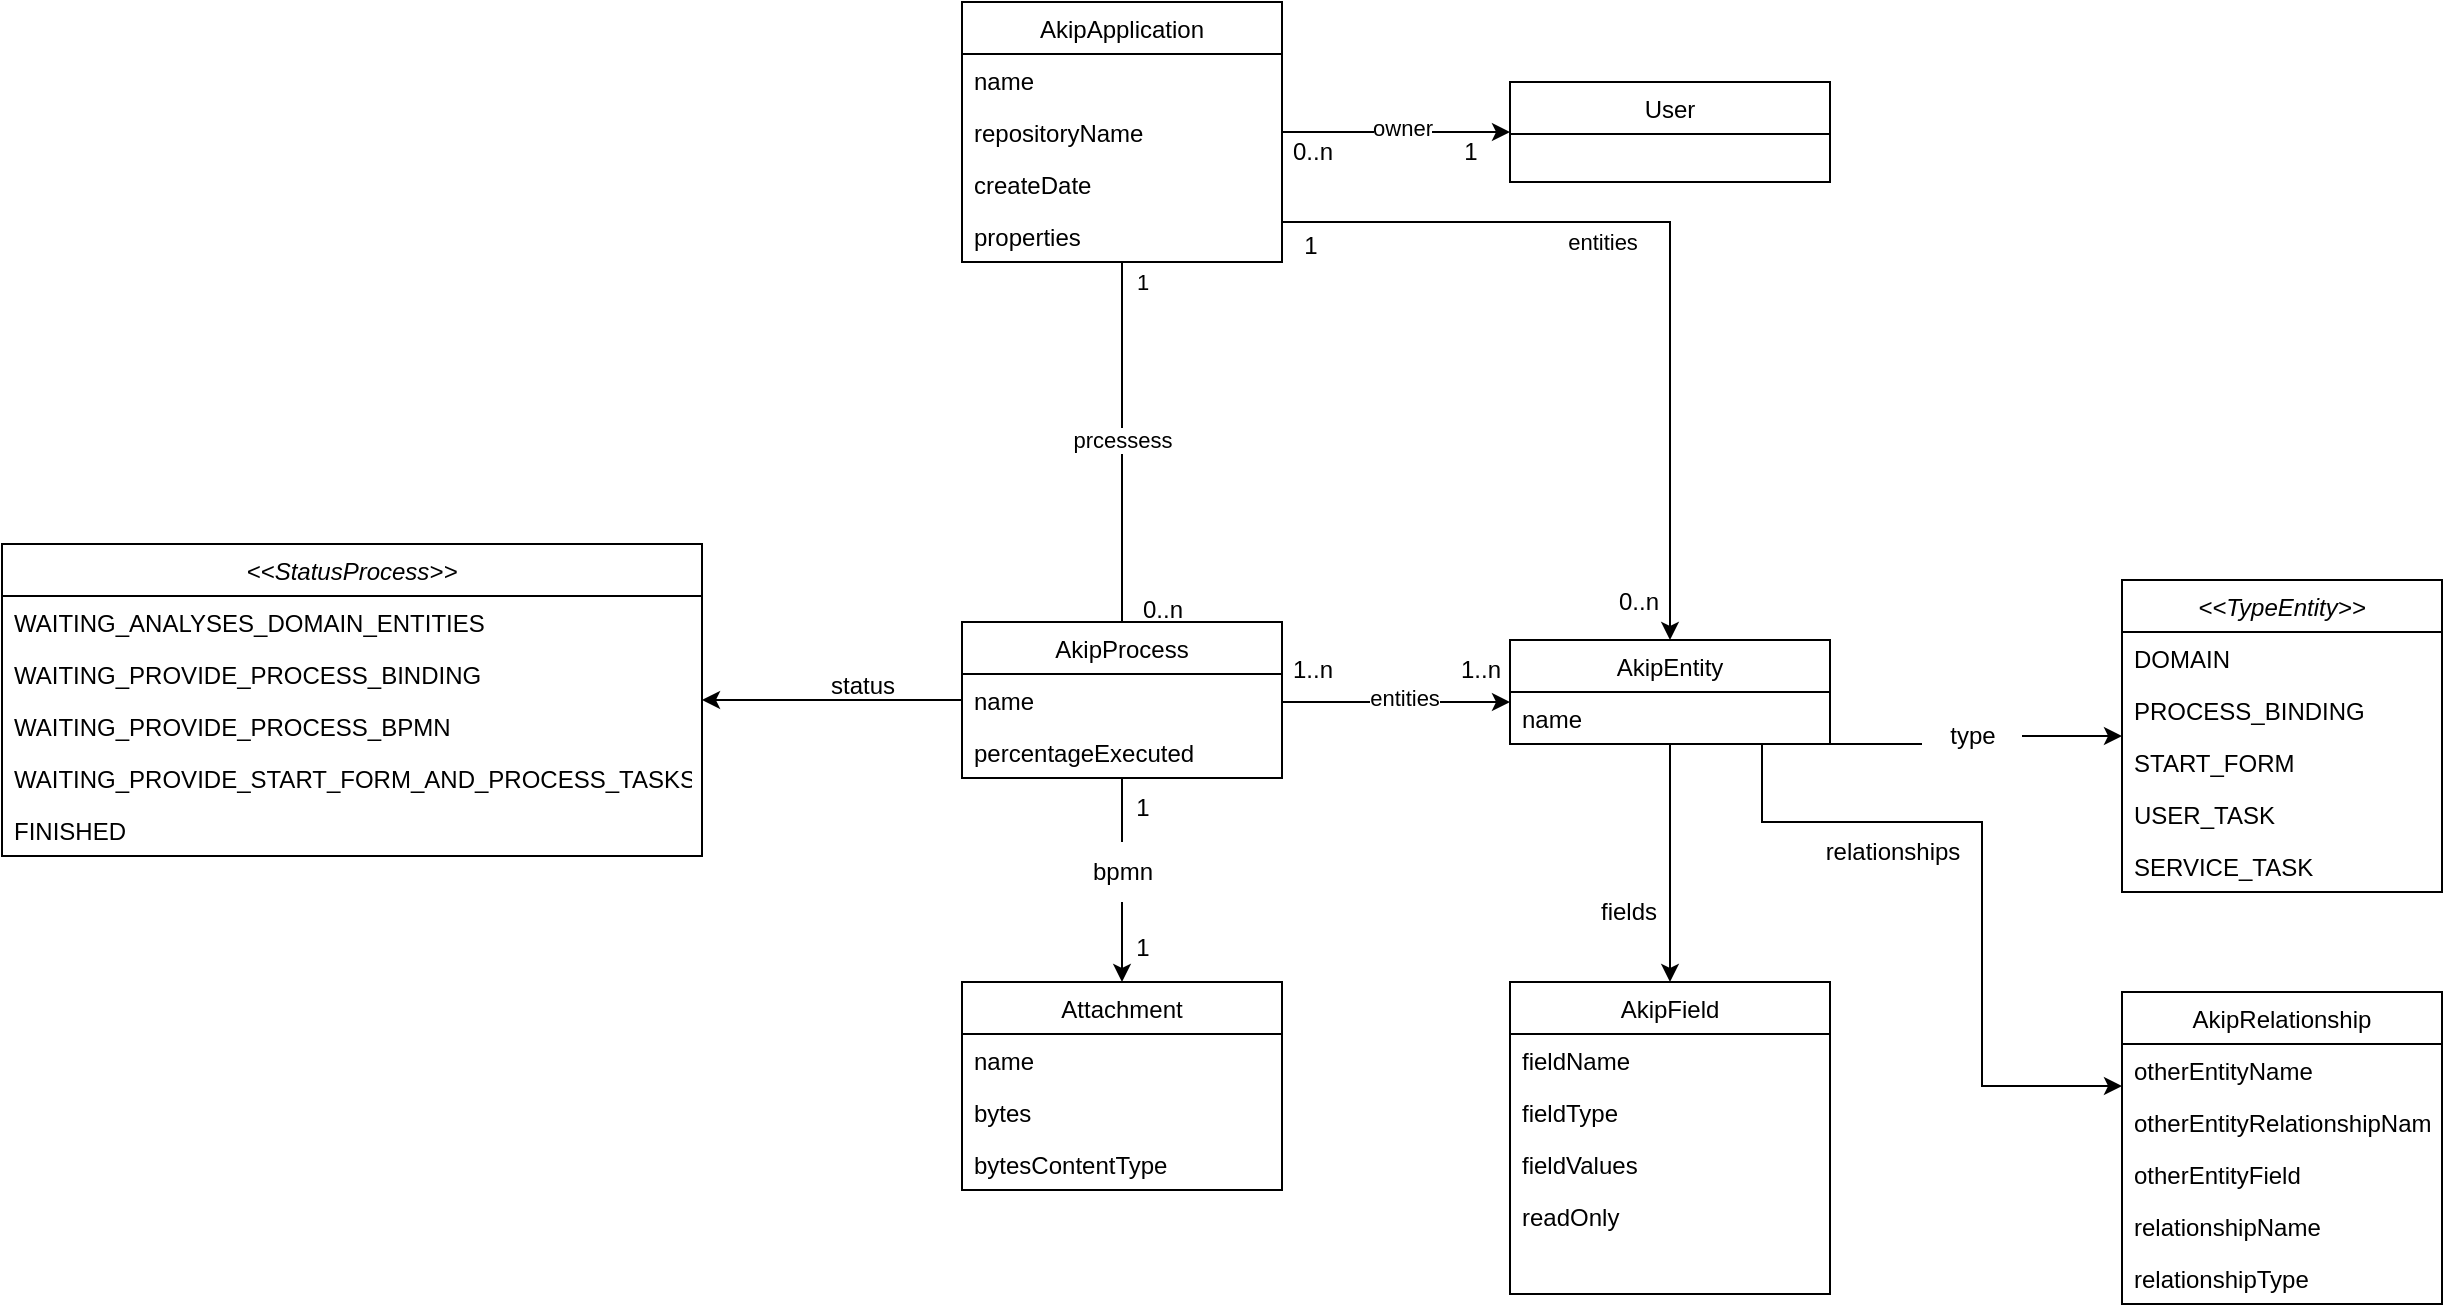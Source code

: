 <mxfile version="20.3.7" type="device"><diagram id="C5RBs43oDa-KdzZeNtuy" name="Page-1"><mxGraphModel dx="2489" dy="805" grid="1" gridSize="10" guides="1" tooltips="1" connect="1" arrows="1" fold="1" page="1" pageScale="1" pageWidth="827" pageHeight="1169" math="0" shadow="0"><root><mxCell id="WIyWlLk6GJQsqaUBKTNV-0"/><mxCell id="WIyWlLk6GJQsqaUBKTNV-1" parent="WIyWlLk6GJQsqaUBKTNV-0"/><mxCell id="IVdEDBpkRiV3nZfDsTGB-0" style="edgeStyle=orthogonalEdgeStyle;rounded=0;orthogonalLoop=1;jettySize=auto;html=1;" parent="WIyWlLk6GJQsqaUBKTNV-1" source="zkfFHV4jXpPFQw0GAbJ--0" target="zkfFHV4jXpPFQw0GAbJ--13" edge="1"><mxGeometry relative="1" as="geometry"/></mxCell><mxCell id="IVdEDBpkRiV3nZfDsTGB-1" value="owner" style="edgeLabel;html=1;align=center;verticalAlign=middle;resizable=0;points=[];" parent="IVdEDBpkRiV3nZfDsTGB-0" connectable="0" vertex="1"><mxGeometry x="0.273" relative="1" as="geometry"><mxPoint x="-13" y="-2" as="offset"/></mxGeometry></mxCell><mxCell id="IVdEDBpkRiV3nZfDsTGB-13" style="edgeStyle=orthogonalEdgeStyle;rounded=0;orthogonalLoop=1;jettySize=auto;html=1;endArrow=none;endFill=0;" parent="WIyWlLk6GJQsqaUBKTNV-1" source="zkfFHV4jXpPFQw0GAbJ--0" target="zkfFHV4jXpPFQw0GAbJ--6" edge="1"><mxGeometry relative="1" as="geometry"><mxPoint x="230" y="254" as="sourcePoint"/><mxPoint x="230" y="413" as="targetPoint"/><Array as="points"><mxPoint x="220" y="340"/><mxPoint x="220" y="340"/></Array></mxGeometry></mxCell><mxCell id="IVdEDBpkRiV3nZfDsTGB-14" value="prcessess" style="edgeLabel;html=1;align=center;verticalAlign=middle;resizable=0;points=[];" parent="IVdEDBpkRiV3nZfDsTGB-13" connectable="0" vertex="1"><mxGeometry x="0.245" y="2" relative="1" as="geometry"><mxPoint x="-2" y="-23" as="offset"/></mxGeometry></mxCell><mxCell id="IVdEDBpkRiV3nZfDsTGB-28" value="1" style="edgeLabel;html=1;align=center;verticalAlign=middle;resizable=0;points=[];" parent="IVdEDBpkRiV3nZfDsTGB-13" connectable="0" vertex="1"><mxGeometry x="-0.62" y="2" relative="1" as="geometry"><mxPoint x="8" y="-24" as="offset"/></mxGeometry></mxCell><mxCell id="uUynUKK8bMvL2KG879Hx-0" style="edgeStyle=orthogonalEdgeStyle;rounded=0;orthogonalLoop=1;jettySize=auto;html=1;" parent="WIyWlLk6GJQsqaUBKTNV-1" source="zkfFHV4jXpPFQw0GAbJ--0" target="IVdEDBpkRiV3nZfDsTGB-4" edge="1"><mxGeometry relative="1" as="geometry"><Array as="points"><mxPoint x="494" y="200"/></Array></mxGeometry></mxCell><mxCell id="zkfFHV4jXpPFQw0GAbJ--0" value="AkipApplication" style="swimlane;fontStyle=0;align=center;verticalAlign=top;childLayout=stackLayout;horizontal=1;startSize=26;horizontalStack=0;resizeParent=1;resizeLast=0;collapsible=1;marginBottom=0;rounded=0;shadow=0;strokeWidth=1;" parent="WIyWlLk6GJQsqaUBKTNV-1" vertex="1"><mxGeometry x="140" y="90" width="160" height="130" as="geometry"><mxRectangle x="230" y="140" width="160" height="26" as="alternateBounds"/></mxGeometry></mxCell><mxCell id="zkfFHV4jXpPFQw0GAbJ--1" value="name" style="text;align=left;verticalAlign=top;spacingLeft=4;spacingRight=4;overflow=hidden;rotatable=0;points=[[0,0.5],[1,0.5]];portConstraint=eastwest;" parent="zkfFHV4jXpPFQw0GAbJ--0" vertex="1"><mxGeometry y="26" width="160" height="26" as="geometry"/></mxCell><mxCell id="zkfFHV4jXpPFQw0GAbJ--2" value="repositoryName" style="text;align=left;verticalAlign=top;spacingLeft=4;spacingRight=4;overflow=hidden;rotatable=0;points=[[0,0.5],[1,0.5]];portConstraint=eastwest;rounded=0;shadow=0;html=0;" parent="zkfFHV4jXpPFQw0GAbJ--0" vertex="1"><mxGeometry y="52" width="160" height="26" as="geometry"/></mxCell><mxCell id="mcBj0GrOKnKT2NTujb-7-0" value="createDate" style="text;align=left;verticalAlign=top;spacingLeft=4;spacingRight=4;overflow=hidden;rotatable=0;points=[[0,0.5],[1,0.5]];portConstraint=eastwest;rounded=0;shadow=0;html=0;" parent="zkfFHV4jXpPFQw0GAbJ--0" vertex="1"><mxGeometry y="78" width="160" height="26" as="geometry"/></mxCell><mxCell id="rdSp3MzELDum0l5a-hE9-0" value="properties" style="text;align=left;verticalAlign=top;spacingLeft=4;spacingRight=4;overflow=hidden;rotatable=0;points=[[0,0.5],[1,0.5]];portConstraint=eastwest;rounded=0;shadow=0;html=0;" parent="zkfFHV4jXpPFQw0GAbJ--0" vertex="1"><mxGeometry y="104" width="160" height="26" as="geometry"/></mxCell><mxCell id="IVdEDBpkRiV3nZfDsTGB-12" style="edgeStyle=orthogonalEdgeStyle;rounded=0;orthogonalLoop=1;jettySize=auto;html=1;" parent="WIyWlLk6GJQsqaUBKTNV-1" source="zkfFHV4jXpPFQw0GAbJ--6" target="IVdEDBpkRiV3nZfDsTGB-4" edge="1"><mxGeometry relative="1" as="geometry"><Array as="points"><mxPoint x="330" y="440"/><mxPoint x="330" y="440"/></Array></mxGeometry></mxCell><mxCell id="IVdEDBpkRiV3nZfDsTGB-15" value="entities" style="edgeLabel;html=1;align=center;verticalAlign=middle;resizable=0;points=[];" parent="IVdEDBpkRiV3nZfDsTGB-12" connectable="0" vertex="1"><mxGeometry x="0.236" y="-2" relative="1" as="geometry"><mxPoint x="-10" y="-4" as="offset"/></mxGeometry></mxCell><mxCell id="IVdEDBpkRiV3nZfDsTGB-21" style="edgeStyle=orthogonalEdgeStyle;rounded=0;orthogonalLoop=1;jettySize=auto;html=1;startArrow=none;" parent="WIyWlLk6GJQsqaUBKTNV-1" source="IVdEDBpkRiV3nZfDsTGB-22" target="IVdEDBpkRiV3nZfDsTGB-20" edge="1"><mxGeometry relative="1" as="geometry"/></mxCell><mxCell id="te-1GJ1RouCBQj6qVGQK-11" style="edgeStyle=orthogonalEdgeStyle;rounded=0;orthogonalLoop=1;jettySize=auto;html=1;" parent="WIyWlLk6GJQsqaUBKTNV-1" source="zkfFHV4jXpPFQw0GAbJ--6" target="te-1GJ1RouCBQj6qVGQK-2" edge="1"><mxGeometry relative="1" as="geometry"/></mxCell><mxCell id="zkfFHV4jXpPFQw0GAbJ--6" value="AkipProcess" style="swimlane;fontStyle=0;align=center;verticalAlign=top;childLayout=stackLayout;horizontal=1;startSize=26;horizontalStack=0;resizeParent=1;resizeLast=0;collapsible=1;marginBottom=0;rounded=0;shadow=0;strokeWidth=1;" parent="WIyWlLk6GJQsqaUBKTNV-1" vertex="1"><mxGeometry x="140" y="400" width="160" height="78" as="geometry"><mxRectangle x="130" y="380" width="160" height="26" as="alternateBounds"/></mxGeometry></mxCell><mxCell id="zkfFHV4jXpPFQw0GAbJ--8" value="name" style="text;align=left;verticalAlign=top;spacingLeft=4;spacingRight=4;overflow=hidden;rotatable=0;points=[[0,0.5],[1,0.5]];portConstraint=eastwest;rounded=0;shadow=0;html=0;" parent="zkfFHV4jXpPFQw0GAbJ--6" vertex="1"><mxGeometry y="26" width="160" height="26" as="geometry"/></mxCell><mxCell id="te-1GJ1RouCBQj6qVGQK-15" value="percentageExecuted" style="text;align=left;verticalAlign=top;spacingLeft=4;spacingRight=4;overflow=hidden;rotatable=0;points=[[0,0.5],[1,0.5]];portConstraint=eastwest;rounded=0;shadow=0;html=0;" parent="zkfFHV4jXpPFQw0GAbJ--6" vertex="1"><mxGeometry y="52" width="160" height="26" as="geometry"/></mxCell><mxCell id="zkfFHV4jXpPFQw0GAbJ--13" value="User" style="swimlane;fontStyle=0;align=center;verticalAlign=top;childLayout=stackLayout;horizontal=1;startSize=26;horizontalStack=0;resizeParent=1;resizeLast=0;collapsible=1;marginBottom=0;rounded=0;shadow=0;strokeWidth=1;" parent="WIyWlLk6GJQsqaUBKTNV-1" vertex="1"><mxGeometry x="414" y="130" width="160" height="50" as="geometry"><mxRectangle x="340" y="380" width="170" height="26" as="alternateBounds"/></mxGeometry></mxCell><mxCell id="IVdEDBpkRiV3nZfDsTGB-10" style="edgeStyle=orthogonalEdgeStyle;rounded=0;orthogonalLoop=1;jettySize=auto;html=1;startArrow=none;" parent="WIyWlLk6GJQsqaUBKTNV-1" source="IVdEDBpkRiV3nZfDsTGB-17" target="IVdEDBpkRiV3nZfDsTGB-6" edge="1"><mxGeometry relative="1" as="geometry"><Array as="points"><mxPoint x="680" y="457"/><mxPoint x="680" y="457"/></Array></mxGeometry></mxCell><mxCell id="3iqtMKfMsZFugL1PBNO5-4" style="edgeStyle=orthogonalEdgeStyle;rounded=0;orthogonalLoop=1;jettySize=auto;html=1;" parent="WIyWlLk6GJQsqaUBKTNV-1" source="IVdEDBpkRiV3nZfDsTGB-4" target="3iqtMKfMsZFugL1PBNO5-0" edge="1"><mxGeometry relative="1" as="geometry"/></mxCell><mxCell id="IVdEDBpkRiV3nZfDsTGB-4" value="AkipEntity" style="swimlane;fontStyle=0;align=center;verticalAlign=top;childLayout=stackLayout;horizontal=1;startSize=26;horizontalStack=0;resizeParent=1;resizeLast=0;collapsible=1;marginBottom=0;rounded=0;shadow=0;strokeWidth=1;" parent="WIyWlLk6GJQsqaUBKTNV-1" vertex="1"><mxGeometry x="414" y="409" width="160" height="52" as="geometry"><mxRectangle x="130" y="380" width="160" height="26" as="alternateBounds"/></mxGeometry></mxCell><mxCell id="IVdEDBpkRiV3nZfDsTGB-5" value="name" style="text;align=left;verticalAlign=top;spacingLeft=4;spacingRight=4;overflow=hidden;rotatable=0;points=[[0,0.5],[1,0.5]];portConstraint=eastwest;rounded=0;shadow=0;html=0;" parent="IVdEDBpkRiV3nZfDsTGB-4" vertex="1"><mxGeometry y="26" width="160" height="26" as="geometry"/></mxCell><mxCell id="IVdEDBpkRiV3nZfDsTGB-6" value="&lt;&lt;TypeEntity&gt;&gt;" style="swimlane;fontStyle=2;align=center;verticalAlign=top;childLayout=stackLayout;horizontal=1;startSize=26;horizontalStack=0;resizeParent=1;resizeLast=0;collapsible=1;marginBottom=0;rounded=0;shadow=0;strokeWidth=1;" parent="WIyWlLk6GJQsqaUBKTNV-1" vertex="1"><mxGeometry x="720" y="379" width="160" height="156" as="geometry"><mxRectangle x="130" y="380" width="160" height="26" as="alternateBounds"/></mxGeometry></mxCell><mxCell id="IVdEDBpkRiV3nZfDsTGB-7" value="DOMAIN" style="text;align=left;verticalAlign=top;spacingLeft=4;spacingRight=4;overflow=hidden;rotatable=0;points=[[0,0.5],[1,0.5]];portConstraint=eastwest;rounded=0;shadow=0;html=0;" parent="IVdEDBpkRiV3nZfDsTGB-6" vertex="1"><mxGeometry y="26" width="160" height="26" as="geometry"/></mxCell><mxCell id="IVdEDBpkRiV3nZfDsTGB-8" value="PROCESS_BINDING" style="text;align=left;verticalAlign=top;spacingLeft=4;spacingRight=4;overflow=hidden;rotatable=0;points=[[0,0.5],[1,0.5]];portConstraint=eastwest;rounded=0;shadow=0;html=0;" parent="IVdEDBpkRiV3nZfDsTGB-6" vertex="1"><mxGeometry y="52" width="160" height="26" as="geometry"/></mxCell><mxCell id="mcBj0GrOKnKT2NTujb-7-1" value="START_FORM" style="text;align=left;verticalAlign=top;spacingLeft=4;spacingRight=4;overflow=hidden;rotatable=0;points=[[0,0.5],[1,0.5]];portConstraint=eastwest;rounded=0;shadow=0;html=0;" parent="IVdEDBpkRiV3nZfDsTGB-6" vertex="1"><mxGeometry y="78" width="160" height="26" as="geometry"/></mxCell><mxCell id="mcBj0GrOKnKT2NTujb-7-2" value="USER_TASK" style="text;align=left;verticalAlign=top;spacingLeft=4;spacingRight=4;overflow=hidden;rotatable=0;points=[[0,0.5],[1,0.5]];portConstraint=eastwest;rounded=0;shadow=0;html=0;" parent="IVdEDBpkRiV3nZfDsTGB-6" vertex="1"><mxGeometry y="104" width="160" height="26" as="geometry"/></mxCell><mxCell id="IVdEDBpkRiV3nZfDsTGB-9" value="SERVICE_TASK" style="text;align=left;verticalAlign=top;spacingLeft=4;spacingRight=4;overflow=hidden;rotatable=0;points=[[0,0.5],[1,0.5]];portConstraint=eastwest;rounded=0;shadow=0;html=0;" parent="IVdEDBpkRiV3nZfDsTGB-6" vertex="1"><mxGeometry y="130" width="160" height="26" as="geometry"/></mxCell><mxCell id="IVdEDBpkRiV3nZfDsTGB-17" value="type" style="text;html=1;align=center;verticalAlign=middle;resizable=0;points=[];autosize=1;strokeColor=none;fillColor=none;" parent="WIyWlLk6GJQsqaUBKTNV-1" vertex="1"><mxGeometry x="620" y="442" width="50" height="30" as="geometry"/></mxCell><mxCell id="IVdEDBpkRiV3nZfDsTGB-18" value="" style="edgeStyle=orthogonalEdgeStyle;rounded=0;orthogonalLoop=1;jettySize=auto;html=1;endArrow=none;" parent="WIyWlLk6GJQsqaUBKTNV-1" source="IVdEDBpkRiV3nZfDsTGB-4" target="IVdEDBpkRiV3nZfDsTGB-17" edge="1"><mxGeometry relative="1" as="geometry"><mxPoint x="494" y="409" as="sourcePoint"/><mxPoint x="494" y="344" as="targetPoint"/><Array as="points"><mxPoint x="610" y="461"/><mxPoint x="610" y="461"/></Array></mxGeometry></mxCell><mxCell id="IVdEDBpkRiV3nZfDsTGB-20" value="Attachment" style="swimlane;fontStyle=0;align=center;verticalAlign=top;childLayout=stackLayout;horizontal=1;startSize=26;horizontalStack=0;resizeParent=1;resizeLast=0;collapsible=1;marginBottom=0;rounded=0;shadow=0;strokeWidth=1;" parent="WIyWlLk6GJQsqaUBKTNV-1" vertex="1"><mxGeometry x="140" y="580" width="160" height="104" as="geometry"><mxRectangle x="340" y="380" width="170" height="26" as="alternateBounds"/></mxGeometry></mxCell><mxCell id="IVdEDBpkRiV3nZfDsTGB-25" value="name" style="text;align=left;verticalAlign=top;spacingLeft=4;spacingRight=4;overflow=hidden;rotatable=0;points=[[0,0.5],[1,0.5]];portConstraint=eastwest;rounded=0;shadow=0;html=0;" parent="IVdEDBpkRiV3nZfDsTGB-20" vertex="1"><mxGeometry y="26" width="160" height="26" as="geometry"/></mxCell><mxCell id="IVdEDBpkRiV3nZfDsTGB-26" value="bytes" style="text;align=left;verticalAlign=top;spacingLeft=4;spacingRight=4;overflow=hidden;rotatable=0;points=[[0,0.5],[1,0.5]];portConstraint=eastwest;rounded=0;shadow=0;html=0;" parent="IVdEDBpkRiV3nZfDsTGB-20" vertex="1"><mxGeometry y="52" width="160" height="26" as="geometry"/></mxCell><mxCell id="IVdEDBpkRiV3nZfDsTGB-24" value="bytesContentType" style="text;align=left;verticalAlign=top;spacingLeft=4;spacingRight=4;overflow=hidden;rotatable=0;points=[[0,0.5],[1,0.5]];portConstraint=eastwest;rounded=0;shadow=0;html=0;" parent="IVdEDBpkRiV3nZfDsTGB-20" vertex="1"><mxGeometry y="78" width="160" height="26" as="geometry"/></mxCell><mxCell id="IVdEDBpkRiV3nZfDsTGB-22" value="bpmn" style="text;html=1;align=center;verticalAlign=middle;resizable=0;points=[];autosize=1;strokeColor=none;fillColor=none;" parent="WIyWlLk6GJQsqaUBKTNV-1" vertex="1"><mxGeometry x="195" y="510" width="50" height="30" as="geometry"/></mxCell><mxCell id="IVdEDBpkRiV3nZfDsTGB-23" value="" style="edgeStyle=orthogonalEdgeStyle;rounded=0;orthogonalLoop=1;jettySize=auto;html=1;endArrow=none;" parent="WIyWlLk6GJQsqaUBKTNV-1" source="zkfFHV4jXpPFQw0GAbJ--6" target="IVdEDBpkRiV3nZfDsTGB-22" edge="1"><mxGeometry relative="1" as="geometry"><mxPoint x="310" y="495" as="sourcePoint"/><mxPoint x="220" y="530" as="targetPoint"/></mxGeometry></mxCell><mxCell id="IVdEDBpkRiV3nZfDsTGB-29" value="0..n" style="text;html=1;align=center;verticalAlign=middle;resizable=0;points=[];autosize=1;strokeColor=none;fillColor=none;" parent="WIyWlLk6GJQsqaUBKTNV-1" vertex="1"><mxGeometry x="220" y="379" width="40" height="30" as="geometry"/></mxCell><mxCell id="IVdEDBpkRiV3nZfDsTGB-30" value="1" style="text;html=1;align=center;verticalAlign=middle;resizable=0;points=[];autosize=1;strokeColor=none;fillColor=none;" parent="WIyWlLk6GJQsqaUBKTNV-1" vertex="1"><mxGeometry x="215" y="548" width="30" height="30" as="geometry"/></mxCell><mxCell id="IVdEDBpkRiV3nZfDsTGB-31" value="1" style="text;html=1;align=center;verticalAlign=middle;resizable=0;points=[];autosize=1;strokeColor=none;fillColor=none;" parent="WIyWlLk6GJQsqaUBKTNV-1" vertex="1"><mxGeometry x="215" y="478" width="30" height="30" as="geometry"/></mxCell><mxCell id="IVdEDBpkRiV3nZfDsTGB-32" value="1..n" style="text;html=1;align=center;verticalAlign=middle;resizable=0;points=[];autosize=1;strokeColor=none;fillColor=none;" parent="WIyWlLk6GJQsqaUBKTNV-1" vertex="1"><mxGeometry x="295" y="409" width="40" height="30" as="geometry"/></mxCell><mxCell id="IVdEDBpkRiV3nZfDsTGB-33" value="1..n" style="text;html=1;align=center;verticalAlign=middle;resizable=0;points=[];autosize=1;strokeColor=none;fillColor=none;" parent="WIyWlLk6GJQsqaUBKTNV-1" vertex="1"><mxGeometry x="379" y="409" width="40" height="30" as="geometry"/></mxCell><mxCell id="IVdEDBpkRiV3nZfDsTGB-35" value="0..n" style="text;html=1;align=center;verticalAlign=middle;resizable=0;points=[];autosize=1;strokeColor=none;fillColor=none;" parent="WIyWlLk6GJQsqaUBKTNV-1" vertex="1"><mxGeometry x="295" y="150" width="40" height="30" as="geometry"/></mxCell><mxCell id="IVdEDBpkRiV3nZfDsTGB-36" value="1" style="text;html=1;align=center;verticalAlign=middle;resizable=0;points=[];autosize=1;strokeColor=none;fillColor=none;" parent="WIyWlLk6GJQsqaUBKTNV-1" vertex="1"><mxGeometry x="379" y="150" width="30" height="30" as="geometry"/></mxCell><mxCell id="te-1GJ1RouCBQj6qVGQK-2" value="&lt;&lt;StatusProcess&gt;&gt;" style="swimlane;fontStyle=2;align=center;verticalAlign=top;childLayout=stackLayout;horizontal=1;startSize=26;horizontalStack=0;resizeParent=1;resizeLast=0;collapsible=1;marginBottom=0;rounded=0;shadow=0;strokeWidth=1;" parent="WIyWlLk6GJQsqaUBKTNV-1" vertex="1"><mxGeometry x="-340" y="361" width="350" height="156" as="geometry"><mxRectangle x="130" y="380" width="160" height="26" as="alternateBounds"/></mxGeometry></mxCell><mxCell id="te-1GJ1RouCBQj6qVGQK-4" value="WAITING_ANALYSES_DOMAIN_ENTITIES" style="text;align=left;verticalAlign=top;spacingLeft=4;spacingRight=4;overflow=hidden;rotatable=0;points=[[0,0.5],[1,0.5]];portConstraint=eastwest;rounded=0;shadow=0;html=0;" parent="te-1GJ1RouCBQj6qVGQK-2" vertex="1"><mxGeometry y="26" width="350" height="26" as="geometry"/></mxCell><mxCell id="te-1GJ1RouCBQj6qVGQK-8" value="WAITING_PROVIDE_PROCESS_BINDING" style="text;align=left;verticalAlign=top;spacingLeft=4;spacingRight=4;overflow=hidden;rotatable=0;points=[[0,0.5],[1,0.5]];portConstraint=eastwest;rounded=0;shadow=0;html=0;" parent="te-1GJ1RouCBQj6qVGQK-2" vertex="1"><mxGeometry y="52" width="350" height="26" as="geometry"/></mxCell><mxCell id="te-1GJ1RouCBQj6qVGQK-9" value="WAITING_PROVIDE_PROCESS_BPMN" style="text;align=left;verticalAlign=top;spacingLeft=4;spacingRight=4;overflow=hidden;rotatable=0;points=[[0,0.5],[1,0.5]];portConstraint=eastwest;rounded=0;shadow=0;html=0;" parent="te-1GJ1RouCBQj6qVGQK-2" vertex="1"><mxGeometry y="78" width="350" height="26" as="geometry"/></mxCell><mxCell id="te-1GJ1RouCBQj6qVGQK-10" value="WAITING_PROVIDE_START_FORM_AND_PROCESS_TASKS" style="text;align=left;verticalAlign=top;spacingLeft=4;spacingRight=4;overflow=hidden;rotatable=0;points=[[0,0.5],[1,0.5]];portConstraint=eastwest;rounded=0;shadow=0;html=0;" parent="te-1GJ1RouCBQj6qVGQK-2" vertex="1"><mxGeometry y="104" width="350" height="26" as="geometry"/></mxCell><mxCell id="te-1GJ1RouCBQj6qVGQK-5" value="FINISHED" style="text;align=left;verticalAlign=top;spacingLeft=4;spacingRight=4;overflow=hidden;rotatable=0;points=[[0,0.5],[1,0.5]];portConstraint=eastwest;rounded=0;shadow=0;html=0;" parent="te-1GJ1RouCBQj6qVGQK-2" vertex="1"><mxGeometry y="130" width="350" height="26" as="geometry"/></mxCell><mxCell id="te-1GJ1RouCBQj6qVGQK-14" value="status" style="text;html=1;align=center;verticalAlign=middle;resizable=0;points=[];autosize=1;strokeColor=none;fillColor=none;" parent="WIyWlLk6GJQsqaUBKTNV-1" vertex="1"><mxGeometry x="60" y="417" width="60" height="30" as="geometry"/></mxCell><mxCell id="uUynUKK8bMvL2KG879Hx-1" value="entities" style="edgeLabel;html=1;align=center;verticalAlign=middle;resizable=0;points=[];" parent="WIyWlLk6GJQsqaUBKTNV-1" connectable="0" vertex="1"><mxGeometry x="460" y="210" as="geometry"/></mxCell><mxCell id="uUynUKK8bMvL2KG879Hx-2" value="1" style="text;html=1;align=center;verticalAlign=middle;resizable=0;points=[];autosize=1;strokeColor=none;fillColor=none;" parent="WIyWlLk6GJQsqaUBKTNV-1" vertex="1"><mxGeometry x="299" y="197" width="30" height="30" as="geometry"/></mxCell><mxCell id="uUynUKK8bMvL2KG879Hx-3" value="0..n" style="text;html=1;align=center;verticalAlign=middle;resizable=0;points=[];autosize=1;strokeColor=none;fillColor=none;" parent="WIyWlLk6GJQsqaUBKTNV-1" vertex="1"><mxGeometry x="458" y="375" width="40" height="30" as="geometry"/></mxCell><mxCell id="3iqtMKfMsZFugL1PBNO5-0" value="AkipField" style="swimlane;fontStyle=0;align=center;verticalAlign=top;childLayout=stackLayout;horizontal=1;startSize=26;horizontalStack=0;resizeParent=1;resizeLast=0;collapsible=1;marginBottom=0;rounded=0;shadow=0;strokeWidth=1;" parent="WIyWlLk6GJQsqaUBKTNV-1" vertex="1"><mxGeometry x="414" y="580" width="160" height="156" as="geometry"><mxRectangle x="130" y="380" width="160" height="26" as="alternateBounds"/></mxGeometry></mxCell><mxCell id="3iqtMKfMsZFugL1PBNO5-1" value="fieldName" style="text;align=left;verticalAlign=top;spacingLeft=4;spacingRight=4;overflow=hidden;rotatable=0;points=[[0,0.5],[1,0.5]];portConstraint=eastwest;rounded=0;shadow=0;html=0;" parent="3iqtMKfMsZFugL1PBNO5-0" vertex="1"><mxGeometry y="26" width="160" height="26" as="geometry"/></mxCell><mxCell id="3iqtMKfMsZFugL1PBNO5-2" value="fieldType" style="text;align=left;verticalAlign=top;spacingLeft=4;spacingRight=4;overflow=hidden;rotatable=0;points=[[0,0.5],[1,0.5]];portConstraint=eastwest;rounded=0;shadow=0;html=0;" parent="3iqtMKfMsZFugL1PBNO5-0" vertex="1"><mxGeometry y="52" width="160" height="26" as="geometry"/></mxCell><mxCell id="3iqtMKfMsZFugL1PBNO5-3" value="fieldValues" style="text;align=left;verticalAlign=top;spacingLeft=4;spacingRight=4;overflow=hidden;rotatable=0;points=[[0,0.5],[1,0.5]];portConstraint=eastwest;rounded=0;shadow=0;html=0;" parent="3iqtMKfMsZFugL1PBNO5-0" vertex="1"><mxGeometry y="78" width="160" height="26" as="geometry"/></mxCell><mxCell id="2wxcEI8Sed1jXxYsM8wF-1" value="readOnly" style="text;align=left;verticalAlign=top;spacingLeft=4;spacingRight=4;overflow=hidden;rotatable=0;points=[[0,0.5],[1,0.5]];portConstraint=eastwest;rounded=0;shadow=0;html=0;" parent="3iqtMKfMsZFugL1PBNO5-0" vertex="1"><mxGeometry y="104" width="160" height="26" as="geometry"/></mxCell><mxCell id="3iqtMKfMsZFugL1PBNO5-5" value="fields" style="text;html=1;align=center;verticalAlign=middle;resizable=0;points=[];autosize=1;strokeColor=none;fillColor=none;" parent="WIyWlLk6GJQsqaUBKTNV-1" vertex="1"><mxGeometry x="448" y="530" width="50" height="30" as="geometry"/></mxCell><mxCell id="3iqtMKfMsZFugL1PBNO5-6" value="AkipRelationship" style="swimlane;fontStyle=0;align=center;verticalAlign=top;childLayout=stackLayout;horizontal=1;startSize=26;horizontalStack=0;resizeParent=1;resizeLast=0;collapsible=1;marginBottom=0;rounded=0;shadow=0;strokeWidth=1;" parent="WIyWlLk6GJQsqaUBKTNV-1" vertex="1"><mxGeometry x="720" y="585" width="160" height="156" as="geometry"><mxRectangle x="130" y="380" width="160" height="26" as="alternateBounds"/></mxGeometry></mxCell><mxCell id="3iqtMKfMsZFugL1PBNO5-7" value="otherEntityName" style="text;align=left;verticalAlign=top;spacingLeft=4;spacingRight=4;overflow=hidden;rotatable=0;points=[[0,0.5],[1,0.5]];portConstraint=eastwest;rounded=0;shadow=0;html=0;" parent="3iqtMKfMsZFugL1PBNO5-6" vertex="1"><mxGeometry y="26" width="160" height="26" as="geometry"/></mxCell><mxCell id="3iqtMKfMsZFugL1PBNO5-8" value="otherEntityRelationshipName" style="text;align=left;verticalAlign=top;spacingLeft=4;spacingRight=4;overflow=hidden;rotatable=0;points=[[0,0.5],[1,0.5]];portConstraint=eastwest;rounded=0;shadow=0;html=0;" parent="3iqtMKfMsZFugL1PBNO5-6" vertex="1"><mxGeometry y="52" width="160" height="26" as="geometry"/></mxCell><mxCell id="3iqtMKfMsZFugL1PBNO5-13" value="otherEntityField" style="text;align=left;verticalAlign=top;spacingLeft=4;spacingRight=4;overflow=hidden;rotatable=0;points=[[0,0.5],[1,0.5]];portConstraint=eastwest;rounded=0;shadow=0;html=0;" parent="3iqtMKfMsZFugL1PBNO5-6" vertex="1"><mxGeometry y="78" width="160" height="26" as="geometry"/></mxCell><mxCell id="3iqtMKfMsZFugL1PBNO5-9" value="relationshipName" style="text;align=left;verticalAlign=top;spacingLeft=4;spacingRight=4;overflow=hidden;rotatable=0;points=[[0,0.5],[1,0.5]];portConstraint=eastwest;rounded=0;shadow=0;html=0;" parent="3iqtMKfMsZFugL1PBNO5-6" vertex="1"><mxGeometry y="104" width="160" height="26" as="geometry"/></mxCell><mxCell id="3iqtMKfMsZFugL1PBNO5-12" value="relationshipType" style="text;align=left;verticalAlign=top;spacingLeft=4;spacingRight=4;overflow=hidden;rotatable=0;points=[[0,0.5],[1,0.5]];portConstraint=eastwest;rounded=0;shadow=0;html=0;" parent="3iqtMKfMsZFugL1PBNO5-6" vertex="1"><mxGeometry y="130" width="160" height="26" as="geometry"/></mxCell><mxCell id="3iqtMKfMsZFugL1PBNO5-10" style="edgeStyle=orthogonalEdgeStyle;rounded=0;orthogonalLoop=1;jettySize=auto;html=1;" parent="WIyWlLk6GJQsqaUBKTNV-1" source="IVdEDBpkRiV3nZfDsTGB-4" target="3iqtMKfMsZFugL1PBNO5-6" edge="1"><mxGeometry relative="1" as="geometry"><Array as="points"><mxPoint x="540" y="500"/><mxPoint x="650" y="500"/><mxPoint x="650" y="632"/></Array></mxGeometry></mxCell><mxCell id="3iqtMKfMsZFugL1PBNO5-11" value="relationships" style="text;html=1;align=center;verticalAlign=middle;resizable=0;points=[];autosize=1;strokeColor=none;fillColor=none;" parent="WIyWlLk6GJQsqaUBKTNV-1" vertex="1"><mxGeometry x="560" y="500" width="90" height="30" as="geometry"/></mxCell></root></mxGraphModel></diagram></mxfile>
